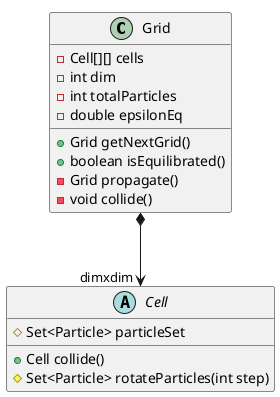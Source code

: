 @startuml
!pragma layout smetana

class Grid {
- Cell[][] cells
- int dim
- int totalParticles
- double epsilonEq

+ Grid getNextGrid()
+ boolean isEquilibrated()
- Grid propagate()
- void collide()

}
Grid *---> "dimxdim  " Cell
abstract class Cell {
# Set<Particle> particleSet

+ Cell collide()
# Set<Particle> rotateParticles(int step)
}

@enduml